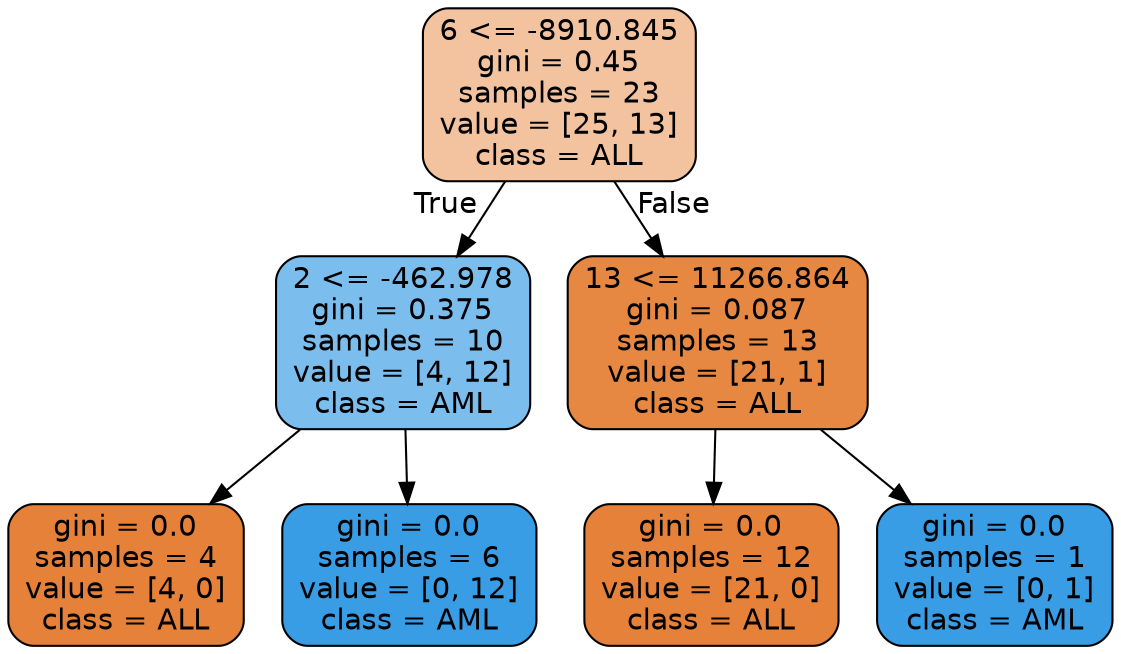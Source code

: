 digraph Tree {
node [shape=box, style="filled, rounded", color="black", fontname=helvetica] ;
edge [fontname=helvetica] ;
0 [label="6 <= -8910.845\ngini = 0.45\nsamples = 23\nvalue = [25, 13]\nclass = ALL", fillcolor="#f3c3a0"] ;
1 [label="2 <= -462.978\ngini = 0.375\nsamples = 10\nvalue = [4, 12]\nclass = AML", fillcolor="#7bbeee"] ;
0 -> 1 [labeldistance=2.5, labelangle=45, headlabel="True"] ;
2 [label="gini = 0.0\nsamples = 4\nvalue = [4, 0]\nclass = ALL", fillcolor="#e58139"] ;
1 -> 2 ;
3 [label="gini = 0.0\nsamples = 6\nvalue = [0, 12]\nclass = AML", fillcolor="#399de5"] ;
1 -> 3 ;
4 [label="13 <= 11266.864\ngini = 0.087\nsamples = 13\nvalue = [21, 1]\nclass = ALL", fillcolor="#e68742"] ;
0 -> 4 [labeldistance=2.5, labelangle=-45, headlabel="False"] ;
5 [label="gini = 0.0\nsamples = 12\nvalue = [21, 0]\nclass = ALL", fillcolor="#e58139"] ;
4 -> 5 ;
6 [label="gini = 0.0\nsamples = 1\nvalue = [0, 1]\nclass = AML", fillcolor="#399de5"] ;
4 -> 6 ;
}